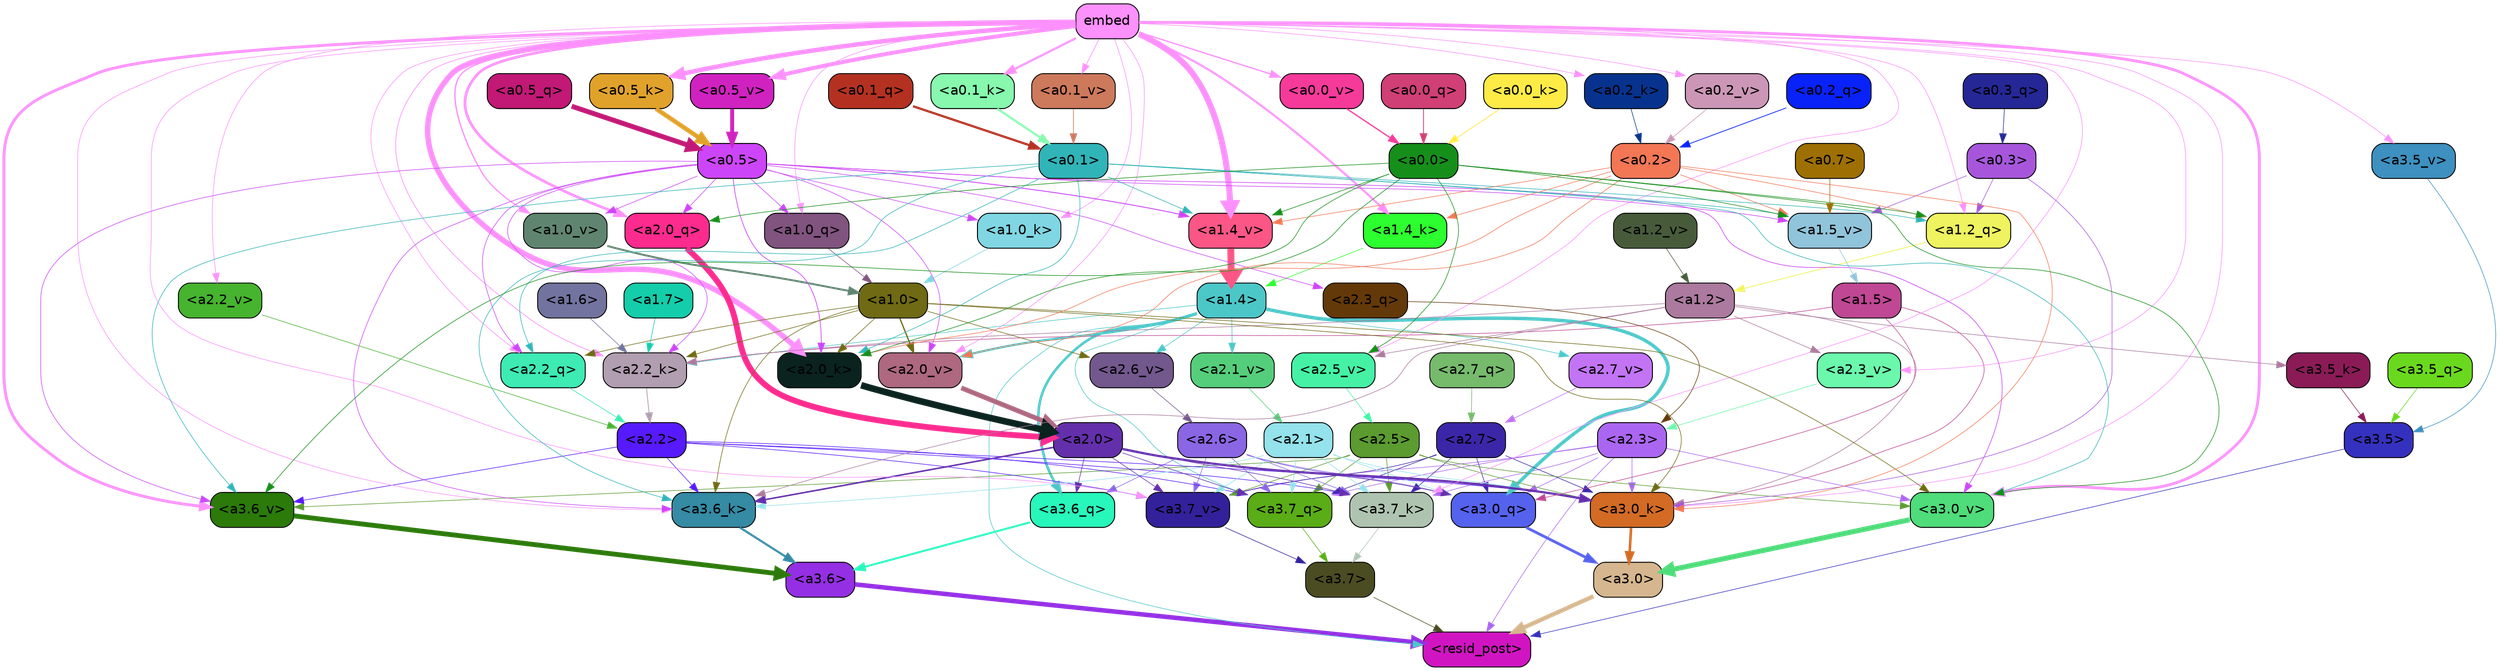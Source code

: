 strict digraph "" {
	graph [bgcolor=transparent,
		layout=dot,
		overlap=false,
		splines=true
	];
	"<a3.7>"	[color=black,
		fillcolor="#4c4c22",
		fontname=Helvetica,
		shape=box,
		style="filled, rounded"];
	"<resid_post>"	[color=black,
		fillcolor="#d114c2",
		fontname=Helvetica,
		shape=box,
		style="filled, rounded"];
	"<a3.7>" -> "<resid_post>"	[color="#4c4c22",
		penwidth=0.6];
	"<a3.6>"	[color=black,
		fillcolor="#942fe4",
		fontname=Helvetica,
		shape=box,
		style="filled, rounded"];
	"<a3.6>" -> "<resid_post>"	[color="#942fe4",
		penwidth=4.6696330308914185];
	"<a3.5>"	[color=black,
		fillcolor="#3531bf",
		fontname=Helvetica,
		shape=box,
		style="filled, rounded"];
	"<a3.5>" -> "<resid_post>"	[color="#3531bf",
		penwidth=0.6];
	"<a3.0>"	[color=black,
		fillcolor="#d6b68e",
		fontname=Helvetica,
		shape=box,
		style="filled, rounded"];
	"<a3.0>" -> "<resid_post>"	[color="#d6b68e",
		penwidth=4.282557368278503];
	"<a2.3>"	[color=black,
		fillcolor="#ab66f1",
		fontname=Helvetica,
		shape=box,
		style="filled, rounded"];
	"<a2.3>" -> "<resid_post>"	[color="#ab66f1",
		penwidth=0.6];
	"<a3.7_q>"	[color=black,
		fillcolor="#5aad16",
		fontname=Helvetica,
		shape=box,
		style="filled, rounded"];
	"<a2.3>" -> "<a3.7_q>"	[color="#ab66f1",
		penwidth=0.6];
	"<a3.0_q>"	[color=black,
		fillcolor="#5562ed",
		fontname=Helvetica,
		shape=box,
		style="filled, rounded"];
	"<a2.3>" -> "<a3.0_q>"	[color="#ab66f1",
		penwidth=0.6];
	"<a3.7_k>"	[color=black,
		fillcolor="#afc4b0",
		fontname=Helvetica,
		shape=box,
		style="filled, rounded"];
	"<a2.3>" -> "<a3.7_k>"	[color="#ab66f1",
		penwidth=0.6];
	"<a3.0_k>"	[color=black,
		fillcolor="#d36b24",
		fontname=Helvetica,
		shape=box,
		style="filled, rounded"];
	"<a2.3>" -> "<a3.0_k>"	[color="#ab66f1",
		penwidth=0.6];
	"<a3.7_v>"	[color=black,
		fillcolor="#32219b",
		fontname=Helvetica,
		shape=box,
		style="filled, rounded"];
	"<a2.3>" -> "<a3.7_v>"	[color="#ab66f1",
		penwidth=0.6];
	"<a3.0_v>"	[color=black,
		fillcolor="#4fdc7a",
		fontname=Helvetica,
		shape=box,
		style="filled, rounded"];
	"<a2.3>" -> "<a3.0_v>"	[color="#ab66f1",
		penwidth=0.6];
	"<a1.4>"	[color=black,
		fillcolor="#4cc7c8",
		fontname=Helvetica,
		shape=box,
		style="filled, rounded"];
	"<a1.4>" -> "<resid_post>"	[color="#4cc7c8",
		penwidth=0.6];
	"<a1.4>" -> "<a3.7_q>"	[color="#4cc7c8",
		penwidth=0.6];
	"<a3.6_q>"	[color=black,
		fillcolor="#28f7bb",
		fontname=Helvetica,
		shape=box,
		style="filled, rounded"];
	"<a1.4>" -> "<a3.6_q>"	[color="#4cc7c8",
		penwidth=2.6073555648326874];
	"<a1.4>" -> "<a3.0_q>"	[color="#4cc7c8",
		penwidth=3.4971605762839317];
	"<a2.2_k>"	[color=black,
		fillcolor="#b19eb0",
		fontname=Helvetica,
		shape=box,
		style="filled, rounded"];
	"<a1.4>" -> "<a2.2_k>"	[color="#4cc7c8",
		penwidth=0.6];
	"<a2.7_v>"	[color=black,
		fillcolor="#c274f5",
		fontname=Helvetica,
		shape=box,
		style="filled, rounded"];
	"<a1.4>" -> "<a2.7_v>"	[color="#4cc7c8",
		penwidth=0.6];
	"<a2.6_v>"	[color=black,
		fillcolor="#72588d",
		fontname=Helvetica,
		shape=box,
		style="filled, rounded"];
	"<a1.4>" -> "<a2.6_v>"	[color="#4cc7c8",
		penwidth=0.6];
	"<a2.1_v>"	[color=black,
		fillcolor="#55ce7b",
		fontname=Helvetica,
		shape=box,
		style="filled, rounded"];
	"<a1.4>" -> "<a2.1_v>"	[color="#4cc7c8",
		penwidth=0.6];
	"<a2.0_v>"	[color=black,
		fillcolor="#ae6880",
		fontname=Helvetica,
		shape=box,
		style="filled, rounded"];
	"<a1.4>" -> "<a2.0_v>"	[color="#4cc7c8",
		penwidth=2.268670678138733];
	"<a3.7_q>" -> "<a3.7>"	[color="#5aad16",
		penwidth=0.6];
	"<a3.6_q>" -> "<a3.6>"	[color="#28f7bb",
		penwidth=2.03758105635643];
	"<a3.5_q>"	[color=black,
		fillcolor="#6ad91e",
		fontname=Helvetica,
		shape=box,
		style="filled, rounded"];
	"<a3.5_q>" -> "<a3.5>"	[color="#6ad91e",
		penwidth=0.6];
	"<a3.0_q>" -> "<a3.0>"	[color="#5562ed",
		penwidth=2.8638100624084473];
	"<a3.7_k>" -> "<a3.7>"	[color="#afc4b0",
		penwidth=0.6];
	"<a3.6_k>"	[color=black,
		fillcolor="#358aa4",
		fontname=Helvetica,
		shape=box,
		style="filled, rounded"];
	"<a3.6_k>" -> "<a3.6>"	[color="#358aa4",
		penwidth=2.174198240041733];
	"<a3.5_k>"	[color=black,
		fillcolor="#8b1b57",
		fontname=Helvetica,
		shape=box,
		style="filled, rounded"];
	"<a3.5_k>" -> "<a3.5>"	[color="#8b1b57",
		penwidth=0.6];
	"<a3.0_k>" -> "<a3.0>"	[color="#d36b24",
		penwidth=2.6274144649505615];
	"<a3.7_v>" -> "<a3.7>"	[color="#32219b",
		penwidth=0.6];
	"<a3.6_v>"	[color=black,
		fillcolor="#2b7a0a",
		fontname=Helvetica,
		shape=box,
		style="filled, rounded"];
	"<a3.6_v>" -> "<a3.6>"	[color="#2b7a0a",
		penwidth=5.002329230308533];
	"<a3.5_v>"	[color=black,
		fillcolor="#3d90bf",
		fontname=Helvetica,
		shape=box,
		style="filled, rounded"];
	"<a3.5_v>" -> "<a3.5>"	[color="#3d90bf",
		penwidth=0.6];
	"<a3.0_v>" -> "<a3.0>"	[color="#4fdc7a",
		penwidth=5.188832879066467];
	"<a2.7>"	[color=black,
		fillcolor="#3c26a8",
		fontname=Helvetica,
		shape=box,
		style="filled, rounded"];
	"<a2.7>" -> "<a3.7_q>"	[color="#3c26a8",
		penwidth=0.6];
	"<a2.7>" -> "<a3.0_q>"	[color="#3c26a8",
		penwidth=0.6];
	"<a2.7>" -> "<a3.7_k>"	[color="#3c26a8",
		penwidth=0.6];
	"<a2.7>" -> "<a3.0_k>"	[color="#3c26a8",
		penwidth=0.6];
	"<a2.7>" -> "<a3.7_v>"	[color="#3c26a8",
		penwidth=0.6];
	"<a2.6>"	[color=black,
		fillcolor="#8a66e4",
		fontname=Helvetica,
		shape=box,
		style="filled, rounded"];
	"<a2.6>" -> "<a3.7_q>"	[color="#8a66e4",
		penwidth=0.6];
	"<a2.6>" -> "<a3.6_q>"	[color="#8a66e4",
		penwidth=0.6];
	"<a2.6>" -> "<a3.0_q>"	[color="#8a66e4",
		penwidth=0.6];
	"<a2.6>" -> "<a3.7_k>"	[color="#8a66e4",
		penwidth=0.6];
	"<a2.6>" -> "<a3.0_k>"	[color="#8a66e4",
		penwidth=0.6];
	"<a2.6>" -> "<a3.7_v>"	[color="#8a66e4",
		penwidth=0.6];
	"<a2.5>"	[color=black,
		fillcolor="#5b9b30",
		fontname=Helvetica,
		shape=box,
		style="filled, rounded"];
	"<a2.5>" -> "<a3.7_q>"	[color="#5b9b30",
		penwidth=0.6];
	"<a2.5>" -> "<a3.7_k>"	[color="#5b9b30",
		penwidth=0.6];
	"<a2.5>" -> "<a3.0_k>"	[color="#5b9b30",
		penwidth=0.6];
	"<a2.5>" -> "<a3.7_v>"	[color="#5b9b30",
		penwidth=0.6];
	"<a2.5>" -> "<a3.6_v>"	[color="#5b9b30",
		penwidth=0.6];
	"<a2.5>" -> "<a3.0_v>"	[color="#5b9b30",
		penwidth=0.6];
	"<a2.2>"	[color=black,
		fillcolor="#571afc",
		fontname=Helvetica,
		shape=box,
		style="filled, rounded"];
	"<a2.2>" -> "<a3.7_q>"	[color="#571afc",
		penwidth=0.6];
	"<a2.2>" -> "<a3.7_k>"	[color="#571afc",
		penwidth=0.6];
	"<a2.2>" -> "<a3.6_k>"	[color="#571afc",
		penwidth=0.6];
	"<a2.2>" -> "<a3.0_k>"	[color="#571afc",
		penwidth=0.6];
	"<a2.2>" -> "<a3.7_v>"	[color="#571afc",
		penwidth=0.6];
	"<a2.2>" -> "<a3.6_v>"	[color="#571afc",
		penwidth=0.6];
	"<a2.1>"	[color=black,
		fillcolor="#94e2eb",
		fontname=Helvetica,
		shape=box,
		style="filled, rounded"];
	"<a2.1>" -> "<a3.7_q>"	[color="#94e2eb",
		penwidth=0.6];
	"<a2.1>" -> "<a3.0_q>"	[color="#94e2eb",
		penwidth=0.6];
	"<a2.1>" -> "<a3.7_k>"	[color="#94e2eb",
		penwidth=0.6];
	"<a2.1>" -> "<a3.6_k>"	[color="#94e2eb",
		penwidth=0.6];
	"<a2.1>" -> "<a3.0_k>"	[color="#94e2eb",
		penwidth=0.6];
	"<a2.1>" -> "<a3.7_v>"	[color="#94e2eb",
		penwidth=0.6];
	"<a2.0>"	[color=black,
		fillcolor="#642fab",
		fontname=Helvetica,
		shape=box,
		style="filled, rounded"];
	"<a2.0>" -> "<a3.7_q>"	[color="#642fab",
		penwidth=0.6];
	"<a2.0>" -> "<a3.6_q>"	[color="#642fab",
		penwidth=0.6];
	"<a2.0>" -> "<a3.0_q>"	[color="#642fab",
		penwidth=0.6];
	"<a2.0>" -> "<a3.7_k>"	[color="#642fab",
		penwidth=0.6];
	"<a2.0>" -> "<a3.6_k>"	[color="#642fab",
		penwidth=1.5568191409111023];
	"<a2.0>" -> "<a3.0_k>"	[color="#642fab",
		penwidth=2.270527422428131];
	"<a2.0>" -> "<a3.7_v>"	[color="#642fab",
		penwidth=0.6];
	"<a1.5>"	[color=black,
		fillcolor="#bf4793",
		fontname=Helvetica,
		shape=box,
		style="filled, rounded"];
	"<a1.5>" -> "<a3.0_q>"	[color="#bf4793",
		penwidth=0.6];
	"<a1.5>" -> "<a3.0_k>"	[color="#bf4793",
		penwidth=0.6];
	"<a1.5>" -> "<a2.2_k>"	[color="#bf4793",
		penwidth=0.6];
	embed	[color=black,
		fillcolor="#fc90fc",
		fontname=Helvetica,
		shape=box,
		style="filled, rounded"];
	embed -> "<a3.7_k>"	[color="#fc90fc",
		penwidth=0.6];
	embed -> "<a3.6_k>"	[color="#fc90fc",
		penwidth=0.6];
	embed -> "<a3.0_k>"	[color="#fc90fc",
		penwidth=0.6];
	embed -> "<a3.7_v>"	[color="#fc90fc",
		penwidth=0.6];
	embed -> "<a3.6_v>"	[color="#fc90fc",
		penwidth=2.9588699340820312];
	embed -> "<a3.5_v>"	[color="#fc90fc",
		penwidth=0.6];
	embed -> "<a3.0_v>"	[color="#fc90fc",
		penwidth=2.8686431646347046];
	"<a2.2_q>"	[color=black,
		fillcolor="#3debb3",
		fontname=Helvetica,
		shape=box,
		style="filled, rounded"];
	embed -> "<a2.2_q>"	[color="#fc90fc",
		penwidth=0.6];
	"<a2.0_q>"	[color=black,
		fillcolor="#fe2b8e",
		fontname=Helvetica,
		shape=box,
		style="filled, rounded"];
	embed -> "<a2.0_q>"	[color="#fc90fc",
		penwidth=2.7617180347442627];
	embed -> "<a2.2_k>"	[color="#fc90fc",
		penwidth=0.67606520652771];
	"<a2.0_k>"	[color=black,
		fillcolor="#0a231e",
		fontname=Helvetica,
		shape=box,
		style="filled, rounded"];
	embed -> "<a2.0_k>"	[color="#fc90fc",
		penwidth=5.615107178688049];
	"<a2.5_v>"	[color=black,
		fillcolor="#45f2a5",
		fontname=Helvetica,
		shape=box,
		style="filled, rounded"];
	embed -> "<a2.5_v>"	[color="#fc90fc",
		penwidth=0.6];
	"<a2.3_v>"	[color=black,
		fillcolor="#6bf8ac",
		fontname=Helvetica,
		shape=box,
		style="filled, rounded"];
	embed -> "<a2.3_v>"	[color="#fc90fc",
		penwidth=0.6];
	"<a2.2_v>"	[color=black,
		fillcolor="#46b42e",
		fontname=Helvetica,
		shape=box,
		style="filled, rounded"];
	embed -> "<a2.2_v>"	[color="#fc90fc",
		penwidth=0.6];
	embed -> "<a2.0_v>"	[color="#fc90fc",
		penwidth=0.6];
	"<a1.2_q>"	[color=black,
		fillcolor="#eef35f",
		fontname=Helvetica,
		shape=box,
		style="filled, rounded"];
	embed -> "<a1.2_q>"	[color="#fc90fc",
		penwidth=0.6];
	"<a1.0_q>"	[color=black,
		fillcolor="#81537f",
		fontname=Helvetica,
		shape=box,
		style="filled, rounded"];
	embed -> "<a1.0_q>"	[color="#fc90fc",
		penwidth=0.6];
	"<a1.4_k>"	[color=black,
		fillcolor="#2dfe2f",
		fontname=Helvetica,
		shape=box,
		style="filled, rounded"];
	embed -> "<a1.4_k>"	[color="#fc90fc",
		penwidth=2.1468217372894287];
	"<a1.0_k>"	[color=black,
		fillcolor="#80d6e3",
		fontname=Helvetica,
		shape=box,
		style="filled, rounded"];
	embed -> "<a1.0_k>"	[color="#fc90fc",
		penwidth=0.6];
	"<a1.4_v>"	[color=black,
		fillcolor="#fc5686",
		fontname=Helvetica,
		shape=box,
		style="filled, rounded"];
	embed -> "<a1.4_v>"	[color="#fc90fc",
		penwidth=6.189999580383301];
	"<a1.0_v>"	[color=black,
		fillcolor="#5f8570",
		fontname=Helvetica,
		shape=box,
		style="filled, rounded"];
	embed -> "<a1.0_v>"	[color="#fc90fc",
		penwidth=1.3123979568481445];
	"<a0.5_k>"	[color=black,
		fillcolor="#e1a22c",
		fontname=Helvetica,
		shape=box,
		style="filled, rounded"];
	embed -> "<a0.5_k>"	[color="#fc90fc",
		penwidth=4.58268666267395];
	"<a0.2_k>"	[color=black,
		fillcolor="#07338e",
		fontname=Helvetica,
		shape=box,
		style="filled, rounded"];
	embed -> "<a0.2_k>"	[color="#fc90fc",
		penwidth=0.6];
	"<a0.1_k>"	[color=black,
		fillcolor="#87f8ae",
		fontname=Helvetica,
		shape=box,
		style="filled, rounded"];
	embed -> "<a0.1_k>"	[color="#fc90fc",
		penwidth=2.2296652793884277];
	"<a0.5_v>"	[color=black,
		fillcolor="#d022c0",
		fontname=Helvetica,
		shape=box,
		style="filled, rounded"];
	embed -> "<a0.5_v>"	[color="#fc90fc",
		penwidth=4.06441330909729];
	"<a0.2_v>"	[color=black,
		fillcolor="#cc97b6",
		fontname=Helvetica,
		shape=box,
		style="filled, rounded"];
	embed -> "<a0.2_v>"	[color="#fc90fc",
		penwidth=0.6];
	"<a0.1_v>"	[color=black,
		fillcolor="#cd795c",
		fontname=Helvetica,
		shape=box,
		style="filled, rounded"];
	embed -> "<a0.1_v>"	[color="#fc90fc",
		penwidth=0.6574034690856934];
	"<a0.0_v>"	[color=black,
		fillcolor="#f63a9a",
		fontname=Helvetica,
		shape=box,
		style="filled, rounded"];
	embed -> "<a0.0_v>"	[color="#fc90fc",
		penwidth=1.3119869232177734];
	"<a1.2>"	[color=black,
		fillcolor="#ab7a9e",
		fontname=Helvetica,
		shape=box,
		style="filled, rounded"];
	"<a1.2>" -> "<a3.6_k>"	[color="#ab7a9e",
		penwidth=0.6];
	"<a1.2>" -> "<a3.5_k>"	[color="#ab7a9e",
		penwidth=0.6];
	"<a1.2>" -> "<a3.0_k>"	[color="#ab7a9e",
		penwidth=0.6];
	"<a1.2>" -> "<a2.2_k>"	[color="#ab7a9e",
		penwidth=0.6];
	"<a1.2>" -> "<a2.5_v>"	[color="#ab7a9e",
		penwidth=0.6];
	"<a1.2>" -> "<a2.3_v>"	[color="#ab7a9e",
		penwidth=0.6];
	"<a1.0>"	[color=black,
		fillcolor="#6f6a13",
		fontname=Helvetica,
		shape=box,
		style="filled, rounded"];
	"<a1.0>" -> "<a3.6_k>"	[color="#6f6a13",
		penwidth=0.6];
	"<a1.0>" -> "<a3.0_k>"	[color="#6f6a13",
		penwidth=0.6];
	"<a1.0>" -> "<a3.0_v>"	[color="#6f6a13",
		penwidth=0.6];
	"<a1.0>" -> "<a2.2_q>"	[color="#6f6a13",
		penwidth=0.6];
	"<a1.0>" -> "<a2.2_k>"	[color="#6f6a13",
		penwidth=0.6];
	"<a1.0>" -> "<a2.0_k>"	[color="#6f6a13",
		penwidth=0.6];
	"<a1.0>" -> "<a2.6_v>"	[color="#6f6a13",
		penwidth=0.6];
	"<a1.0>" -> "<a2.0_v>"	[color="#6f6a13",
		penwidth=1.27996826171875];
	"<a0.5>"	[color=black,
		fillcolor="#cd45f8",
		fontname=Helvetica,
		shape=box,
		style="filled, rounded"];
	"<a0.5>" -> "<a3.6_k>"	[color="#cd45f8",
		penwidth=0.6];
	"<a0.5>" -> "<a3.6_v>"	[color="#cd45f8",
		penwidth=0.6];
	"<a0.5>" -> "<a3.0_v>"	[color="#cd45f8",
		penwidth=0.6421224474906921];
	"<a2.3_q>"	[color=black,
		fillcolor="#643909",
		fontname=Helvetica,
		shape=box,
		style="filled, rounded"];
	"<a0.5>" -> "<a2.3_q>"	[color="#cd45f8",
		penwidth=0.6];
	"<a0.5>" -> "<a2.2_q>"	[color="#cd45f8",
		penwidth=0.6];
	"<a0.5>" -> "<a2.0_q>"	[color="#cd45f8",
		penwidth=0.6];
	"<a0.5>" -> "<a2.2_k>"	[color="#cd45f8",
		penwidth=0.6];
	"<a0.5>" -> "<a2.0_k>"	[color="#cd45f8",
		penwidth=0.7151575088500977];
	"<a0.5>" -> "<a2.0_v>"	[color="#cd45f8",
		penwidth=0.6];
	"<a0.5>" -> "<a1.0_q>"	[color="#cd45f8",
		penwidth=0.6];
	"<a0.5>" -> "<a1.0_k>"	[color="#cd45f8",
		penwidth=0.6];
	"<a1.5_v>"	[color=black,
		fillcolor="#90c4da",
		fontname=Helvetica,
		shape=box,
		style="filled, rounded"];
	"<a0.5>" -> "<a1.5_v>"	[color="#cd45f8",
		penwidth=0.6];
	"<a0.5>" -> "<a1.4_v>"	[color="#cd45f8",
		penwidth=0.8927993774414062];
	"<a0.5>" -> "<a1.0_v>"	[color="#cd45f8",
		penwidth=0.6];
	"<a0.1>"	[color=black,
		fillcolor="#30b4b8",
		fontname=Helvetica,
		shape=box,
		style="filled, rounded"];
	"<a0.1>" -> "<a3.6_k>"	[color="#30b4b8",
		penwidth=0.6];
	"<a0.1>" -> "<a3.6_v>"	[color="#30b4b8",
		penwidth=0.6];
	"<a0.1>" -> "<a3.0_v>"	[color="#30b4b8",
		penwidth=0.6];
	"<a0.1>" -> "<a2.2_q>"	[color="#30b4b8",
		penwidth=0.6];
	"<a0.1>" -> "<a2.0_k>"	[color="#30b4b8",
		penwidth=0.6];
	"<a0.1>" -> "<a1.2_q>"	[color="#30b4b8",
		penwidth=0.6];
	"<a0.1>" -> "<a1.5_v>"	[color="#30b4b8",
		penwidth=0.6];
	"<a0.1>" -> "<a1.4_v>"	[color="#30b4b8",
		penwidth=0.6];
	"<a0.3>"	[color=black,
		fillcolor="#a756dc",
		fontname=Helvetica,
		shape=box,
		style="filled, rounded"];
	"<a0.3>" -> "<a3.0_k>"	[color="#a756dc",
		penwidth=0.6];
	"<a0.3>" -> "<a1.2_q>"	[color="#a756dc",
		penwidth=0.6];
	"<a0.3>" -> "<a1.5_v>"	[color="#a756dc",
		penwidth=0.6];
	"<a0.2>"	[color=black,
		fillcolor="#f37755",
		fontname=Helvetica,
		shape=box,
		style="filled, rounded"];
	"<a0.2>" -> "<a3.0_k>"	[color="#f37755",
		penwidth=0.6];
	"<a0.2>" -> "<a2.0_k>"	[color="#f37755",
		penwidth=0.6];
	"<a0.2>" -> "<a2.0_v>"	[color="#f37755",
		penwidth=0.6];
	"<a0.2>" -> "<a1.2_q>"	[color="#f37755",
		penwidth=0.6];
	"<a0.2>" -> "<a1.4_k>"	[color="#f37755",
		penwidth=0.6];
	"<a0.2>" -> "<a1.5_v>"	[color="#f37755",
		penwidth=0.6];
	"<a0.2>" -> "<a1.4_v>"	[color="#f37755",
		penwidth=0.6];
	"<a0.0>"	[color=black,
		fillcolor="#158f1a",
		fontname=Helvetica,
		shape=box,
		style="filled, rounded"];
	"<a0.0>" -> "<a3.6_v>"	[color="#158f1a",
		penwidth=0.6];
	"<a0.0>" -> "<a3.0_v>"	[color="#158f1a",
		penwidth=0.6];
	"<a0.0>" -> "<a2.0_q>"	[color="#158f1a",
		penwidth=0.6];
	"<a0.0>" -> "<a2.0_k>"	[color="#158f1a",
		penwidth=0.6];
	"<a0.0>" -> "<a2.5_v>"	[color="#158f1a",
		penwidth=0.6];
	"<a0.0>" -> "<a1.2_q>"	[color="#158f1a",
		penwidth=0.6];
	"<a0.0>" -> "<a1.5_v>"	[color="#158f1a",
		penwidth=0.6];
	"<a0.0>" -> "<a1.4_v>"	[color="#158f1a",
		penwidth=0.6];
	"<a2.7_q>"	[color=black,
		fillcolor="#76ba6c",
		fontname=Helvetica,
		shape=box,
		style="filled, rounded"];
	"<a2.7_q>" -> "<a2.7>"	[color="#76ba6c",
		penwidth=0.6];
	"<a2.3_q>" -> "<a2.3>"	[color="#643909",
		penwidth=0.6];
	"<a2.2_q>" -> "<a2.2>"	[color="#3debb3",
		penwidth=0.6340763568878174];
	"<a2.0_q>" -> "<a2.0>"	[color="#fe2b8e",
		penwidth=6.0160088539123535];
	"<a2.2_k>" -> "<a2.2>"	[color="#b19eb0",
		penwidth=0.7764816284179688];
	"<a2.0_k>" -> "<a2.0>"	[color="#0a231e",
		penwidth=6.773025274276733];
	"<a2.7_v>" -> "<a2.7>"	[color="#c274f5",
		penwidth=0.6];
	"<a2.6_v>" -> "<a2.6>"	[color="#72588d",
		penwidth=0.6];
	"<a2.5_v>" -> "<a2.5>"	[color="#45f2a5",
		penwidth=0.6];
	"<a2.3_v>" -> "<a2.3>"	[color="#6bf8ac",
		penwidth=0.6];
	"<a2.2_v>" -> "<a2.2>"	[color="#46b42e",
		penwidth=0.6];
	"<a2.1_v>" -> "<a2.1>"	[color="#55ce7b",
		penwidth=0.6];
	"<a2.0_v>" -> "<a2.0>"	[color="#ae6880",
		penwidth=4.906715989112854];
	"<a1.7>"	[color=black,
		fillcolor="#14cdaa",
		fontname=Helvetica,
		shape=box,
		style="filled, rounded"];
	"<a1.7>" -> "<a2.2_k>"	[color="#14cdaa",
		penwidth=0.6];
	"<a1.6>"	[color=black,
		fillcolor="#72739f",
		fontname=Helvetica,
		shape=box,
		style="filled, rounded"];
	"<a1.6>" -> "<a2.2_k>"	[color="#72739f",
		penwidth=0.6];
	"<a1.2_q>" -> "<a1.2>"	[color="#eef35f",
		penwidth=0.836545467376709];
	"<a1.0_q>" -> "<a1.0>"	[color="#81537f",
		penwidth=0.6];
	"<a1.4_k>" -> "<a1.4>"	[color="#2dfe2f",
		penwidth=0.6];
	"<a1.0_k>" -> "<a1.0>"	[color="#80d6e3",
		penwidth=0.6];
	"<a1.5_v>" -> "<a1.5>"	[color="#90c4da",
		penwidth=0.6];
	"<a1.4_v>" -> "<a1.4>"	[color="#fc5686",
		penwidth=7.093163728713989];
	"<a1.2_v>"	[color=black,
		fillcolor="#475b3a",
		fontname=Helvetica,
		shape=box,
		style="filled, rounded"];
	"<a1.2_v>" -> "<a1.2>"	[color="#475b3a",
		penwidth=0.6];
	"<a1.0_v>" -> "<a1.0>"	[color="#5f8570",
		penwidth=1.9666723012924194];
	"<a0.7>"	[color=black,
		fillcolor="#9e6f02",
		fontname=Helvetica,
		shape=box,
		style="filled, rounded"];
	"<a0.7>" -> "<a1.5_v>"	[color="#9e6f02",
		penwidth=0.6];
	"<a0.5_q>"	[color=black,
		fillcolor="#c21876",
		fontname=Helvetica,
		shape=box,
		style="filled, rounded"];
	"<a0.5_q>" -> "<a0.5>"	[color="#c21876",
		penwidth=5.0559651255607605];
	"<a0.3_q>"	[color=black,
		fillcolor="#252796",
		fontname=Helvetica,
		shape=box,
		style="filled, rounded"];
	"<a0.3_q>" -> "<a0.3>"	[color="#252796",
		penwidth=0.6];
	"<a0.2_q>"	[color=black,
		fillcolor="#0822f8",
		fontname=Helvetica,
		shape=box,
		style="filled, rounded"];
	"<a0.2_q>" -> "<a0.2>"	[color="#0822f8",
		penwidth=0.7587676048278809];
	"<a0.1_q>"	[color=black,
		fillcolor="#b43121",
		fontname=Helvetica,
		shape=box,
		style="filled, rounded"];
	"<a0.1_q>" -> "<a0.1>"	[color="#b43121",
		penwidth=2.3103086948394775];
	"<a0.0_q>"	[color=black,
		fillcolor="#d03f75",
		fontname=Helvetica,
		shape=box,
		style="filled, rounded"];
	"<a0.0_q>" -> "<a0.0>"	[color="#d03f75",
		penwidth=0.8285908699035645];
	"<a0.5_k>" -> "<a0.5>"	[color="#e1a22c",
		penwidth=4.577519536018372];
	"<a0.2_k>" -> "<a0.2>"	[color="#07338e",
		penwidth=0.6];
	"<a0.1_k>" -> "<a0.1>"	[color="#87f8ae",
		penwidth=2.2273199558258057];
	"<a0.0_k>"	[color=black,
		fillcolor="#ffeb46",
		fontname=Helvetica,
		shape=box,
		style="filled, rounded"];
	"<a0.0_k>" -> "<a0.0>"	[color="#ffeb46",
		penwidth=0.7703166007995605];
	"<a0.5_v>" -> "<a0.5>"	[color="#d022c0",
		penwidth=4.062177300453186];
	"<a0.2_v>" -> "<a0.2>"	[color="#cc97b6",
		penwidth=0.6];
	"<a0.1_v>" -> "<a0.1>"	[color="#cd795c",
		penwidth=0.654442310333252];
	"<a0.0_v>" -> "<a0.0>"	[color="#f63a9a",
		penwidth=1.307939052581787];
}
